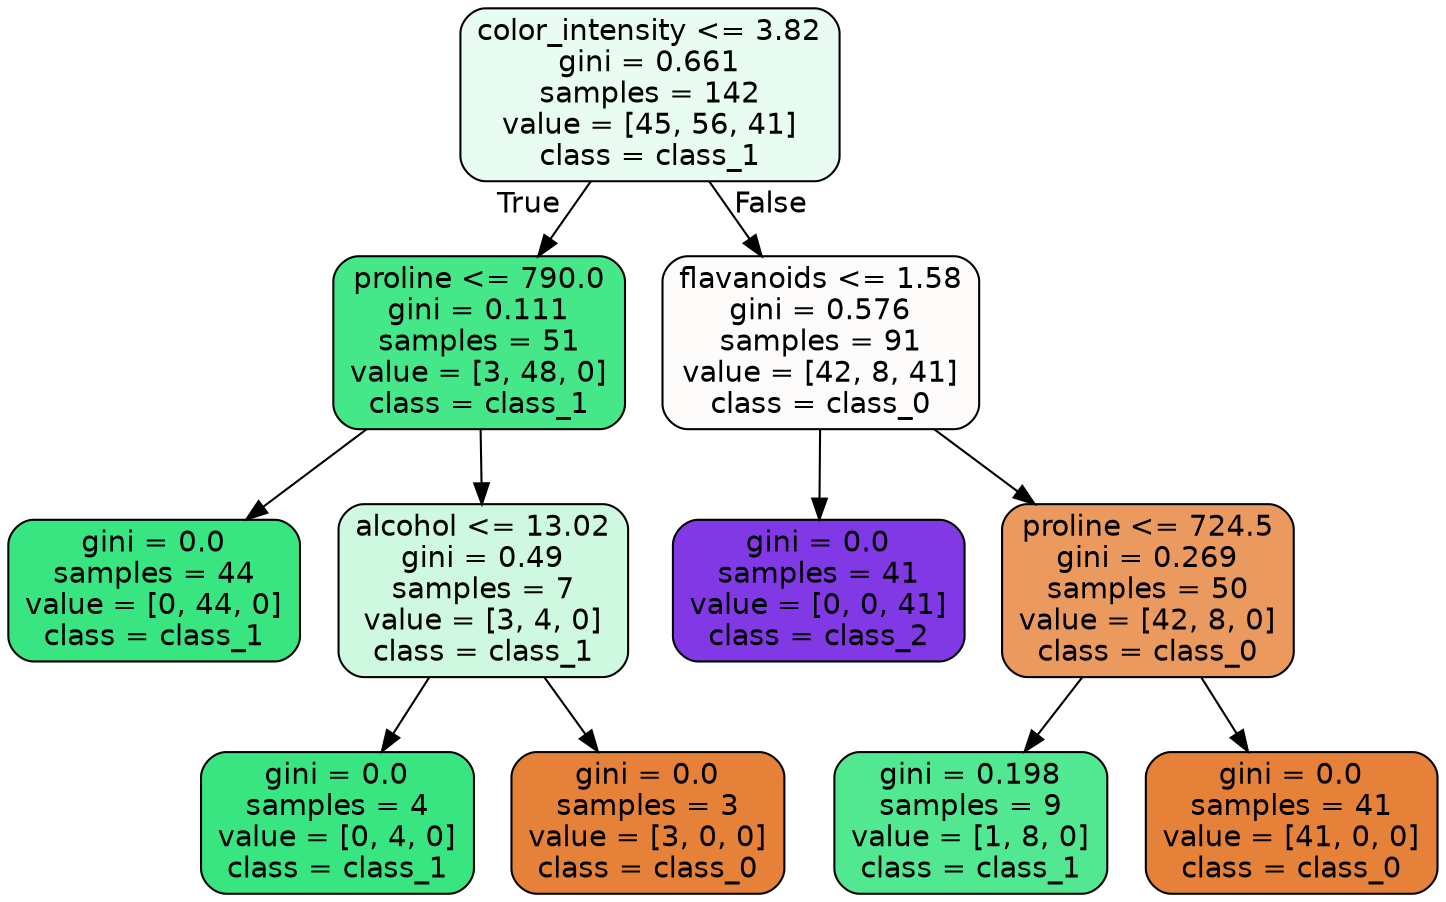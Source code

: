 digraph Tree {
node [shape=box, style="filled, rounded", color="black", fontname="helvetica"] ;
edge [fontname="helvetica"] ;
0 [label="color_intensity <= 3.82\ngini = 0.661\nsamples = 142\nvalue = [45, 56, 41]\nclass = class_1", fillcolor="#e9fcf1"] ;
1 [label="proline <= 790.0\ngini = 0.111\nsamples = 51\nvalue = [3, 48, 0]\nclass = class_1", fillcolor="#45e789"] ;
0 -> 1 [labeldistance=2.5, labelangle=45, headlabel="True"] ;
2 [label="gini = 0.0\nsamples = 44\nvalue = [0, 44, 0]\nclass = class_1", fillcolor="#39e581"] ;
1 -> 2 ;
3 [label="alcohol <= 13.02\ngini = 0.49\nsamples = 7\nvalue = [3, 4, 0]\nclass = class_1", fillcolor="#cef8e0"] ;
1 -> 3 ;
4 [label="gini = 0.0\nsamples = 4\nvalue = [0, 4, 0]\nclass = class_1", fillcolor="#39e581"] ;
3 -> 4 ;
5 [label="gini = 0.0\nsamples = 3\nvalue = [3, 0, 0]\nclass = class_0", fillcolor="#e58139"] ;
3 -> 5 ;
6 [label="flavanoids <= 1.58\ngini = 0.576\nsamples = 91\nvalue = [42, 8, 41]\nclass = class_0", fillcolor="#fefcfb"] ;
0 -> 6 [labeldistance=2.5, labelangle=-45, headlabel="False"] ;
7 [label="gini = 0.0\nsamples = 41\nvalue = [0, 0, 41]\nclass = class_2", fillcolor="#8139e5"] ;
6 -> 7 ;
8 [label="proline <= 724.5\ngini = 0.269\nsamples = 50\nvalue = [42, 8, 0]\nclass = class_0", fillcolor="#ea995f"] ;
6 -> 8 ;
9 [label="gini = 0.198\nsamples = 9\nvalue = [1, 8, 0]\nclass = class_1", fillcolor="#52e891"] ;
8 -> 9 ;
10 [label="gini = 0.0\nsamples = 41\nvalue = [41, 0, 0]\nclass = class_0", fillcolor="#e58139"] ;
8 -> 10 ;
}